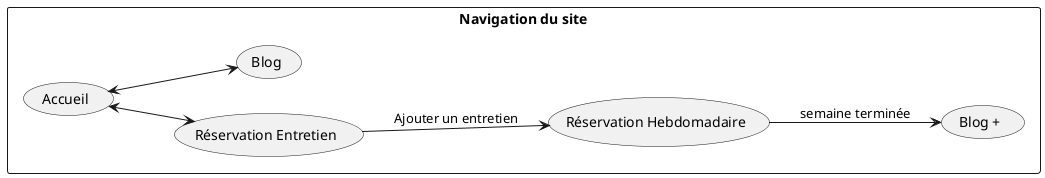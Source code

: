 @startuml
left to right direction
rectangle "Navigation du site" {
  (Accueil) <--> (Réservation Entretien)
  (Accueil) <--> (Blog)
  (Réservation Entretien) --> (Réservation Hebdomadaire)  :Ajouter un entretien
  (Réservation Hebdomadaire) --> (Blog +)  : semaine terminée
}
@enduml